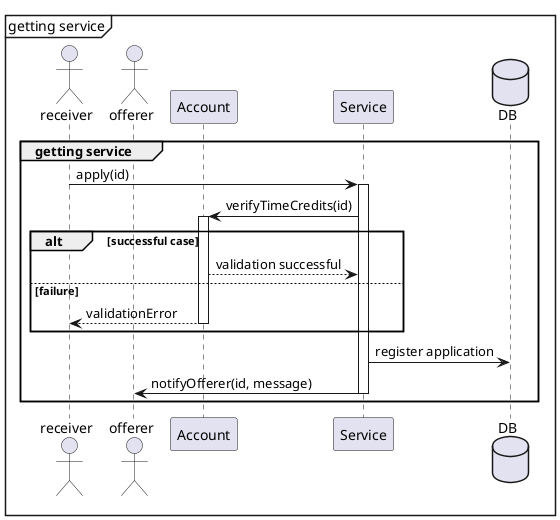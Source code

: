 @startuml
mainframe getting service

group getting service

actor receiver
actor offerer
participant Account
participant Service
database DB

receiver -> Service: apply(id)

activate Service
Service -> Account: verifyTimeCredits(id)
activate Account
alt successful case
    Account --> Service: validation successful
else failure
    Account --> receiver: validationError
deactivate Account
end
Service -> DB: register application

Service -> offerer: notifyOfferer(id, message)
deactivate Service
end
@enduml
